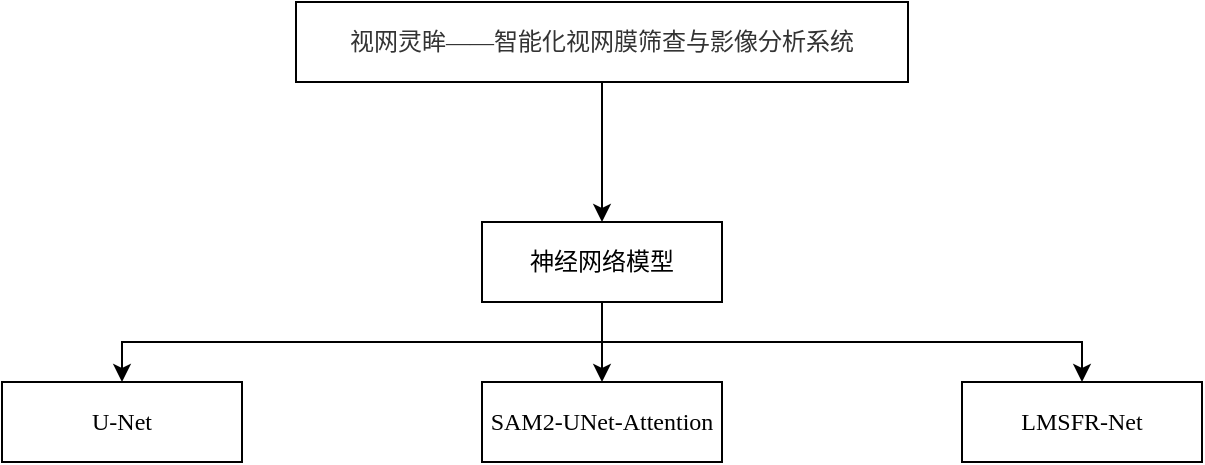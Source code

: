 <mxfile version="26.1.3">
  <diagram name="第 1 页" id="I0B056mDG_vpDSJs-hjq">
    <mxGraphModel dx="1434" dy="772" grid="1" gridSize="10" guides="1" tooltips="1" connect="1" arrows="1" fold="1" page="1" pageScale="1" pageWidth="827" pageHeight="1169" math="0" shadow="0">
      <root>
        <mxCell id="0" />
        <mxCell id="1" parent="0" />
        <mxCell id="7q9iWNbSioXYZYg2fKxY-2" style="edgeStyle=orthogonalEdgeStyle;rounded=0;orthogonalLoop=1;jettySize=auto;html=1;exitX=0.5;exitY=1;exitDx=0;exitDy=0;entryX=0.5;entryY=0;entryDx=0;entryDy=0;" edge="1" parent="1" source="7q9iWNbSioXYZYg2fKxY-3" target="7q9iWNbSioXYZYg2fKxY-10">
          <mxGeometry relative="1" as="geometry" />
        </mxCell>
        <mxCell id="7q9iWNbSioXYZYg2fKxY-3" value="&lt;p class=&quot;MsoNormal&quot;&gt;&lt;span style=&quot;font-family: 宋体; color: rgb(51, 51, 51);&quot;&gt;&lt;font&gt;&lt;font style=&quot;&quot; face=&quot;宋体&quot;&gt;视网灵眸&lt;/font&gt;&lt;font style=&quot;&quot; face=&quot;宋体&quot;&gt;——智能化视网膜筛查与影像分析系统&lt;/font&gt;&lt;/font&gt;&lt;/span&gt;&lt;/p&gt;" style="rounded=0;whiteSpace=wrap;html=1;labelBackgroundColor=none;" vertex="1" parent="1">
          <mxGeometry x="261" y="50" width="306" height="40" as="geometry" />
        </mxCell>
        <mxCell id="7q9iWNbSioXYZYg2fKxY-7" style="edgeStyle=orthogonalEdgeStyle;rounded=0;orthogonalLoop=1;jettySize=auto;html=1;exitX=0.5;exitY=1;exitDx=0;exitDy=0;" edge="1" parent="1" source="7q9iWNbSioXYZYg2fKxY-10" target="7q9iWNbSioXYZYg2fKxY-11">
          <mxGeometry relative="1" as="geometry" />
        </mxCell>
        <mxCell id="7q9iWNbSioXYZYg2fKxY-8" style="edgeStyle=orthogonalEdgeStyle;rounded=0;orthogonalLoop=1;jettySize=auto;html=1;exitX=0.5;exitY=1;exitDx=0;exitDy=0;entryX=0.5;entryY=0;entryDx=0;entryDy=0;" edge="1" parent="1" source="7q9iWNbSioXYZYg2fKxY-10" target="7q9iWNbSioXYZYg2fKxY-12">
          <mxGeometry relative="1" as="geometry" />
        </mxCell>
        <mxCell id="7q9iWNbSioXYZYg2fKxY-9" style="edgeStyle=orthogonalEdgeStyle;rounded=0;orthogonalLoop=1;jettySize=auto;html=1;exitX=0.5;exitY=1;exitDx=0;exitDy=0;" edge="1" parent="1" source="7q9iWNbSioXYZYg2fKxY-10" target="7q9iWNbSioXYZYg2fKxY-13">
          <mxGeometry relative="1" as="geometry" />
        </mxCell>
        <mxCell id="7q9iWNbSioXYZYg2fKxY-10" value="神经网络模型" style="rounded=0;whiteSpace=wrap;html=1;labelBackgroundColor=none;" vertex="1" parent="1">
          <mxGeometry x="354" y="160" width="120" height="40" as="geometry" />
        </mxCell>
        <mxCell id="7q9iWNbSioXYZYg2fKxY-11" value="U-Net" style="rounded=0;whiteSpace=wrap;html=1;fontFamily=Times New Roman;labelBackgroundColor=none;" vertex="1" parent="1">
          <mxGeometry x="114" y="240" width="120" height="40" as="geometry" />
        </mxCell>
        <mxCell id="7q9iWNbSioXYZYg2fKxY-12" value="&lt;p class=&quot;MsoNormal&quot;&gt;&lt;span style=&quot;mso-spacerun:&#39;yes&#39;;font-family:宋体;mso-ascii-font-family:&#39;Times New Roman&#39;;&lt;br/&gt;mso-hansi-font-family:&#39;Times New Roman&#39;;mso-bidi-font-family:&#39;Times New Roman&#39;;&quot; class=&quot;10&quot;&gt;&lt;font face=&quot;Times New Roman&quot;&gt;SAM2-UNet-Attention&lt;/font&gt;&lt;/span&gt;&lt;/p&gt;" style="rounded=0;whiteSpace=wrap;html=1;fontFamily=Times New Roman;labelBackgroundColor=none;" vertex="1" parent="1">
          <mxGeometry x="354" y="240" width="120" height="40" as="geometry" />
        </mxCell>
        <mxCell id="7q9iWNbSioXYZYg2fKxY-13" value="&lt;p class=&quot;MsoNormal&quot;&gt;&lt;font&gt;LM&lt;font style=&quot;&quot;&gt;S&lt;/font&gt;FR-Net&lt;/font&gt;&lt;/p&gt;" style="rounded=0;whiteSpace=wrap;html=1;fontFamily=Times New Roman;labelBackgroundColor=none;" vertex="1" parent="1">
          <mxGeometry x="594" y="240" width="120" height="40" as="geometry" />
        </mxCell>
      </root>
    </mxGraphModel>
  </diagram>
</mxfile>

